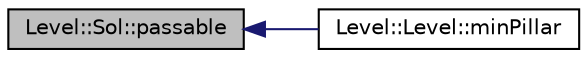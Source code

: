 digraph G
{
  edge [fontname="Helvetica",fontsize="10",labelfontname="Helvetica",labelfontsize="10"];
  node [fontname="Helvetica",fontsize="10",shape=record];
  rankdir="LR";
  Node1 [label="Level::Sol::passable",height=0.2,width=0.4,color="black", fillcolor="grey75", style="filled" fontcolor="black"];
  Node1 -> Node2 [dir="back",color="midnightblue",fontsize="10",style="solid",fontname="Helvetica"];
  Node2 [label="Level::Level::minPillar",height=0.2,width=0.4,color="black", fillcolor="white", style="filled",URL="$class_level_1_1_level.html#a717fc23e0bdcfe685ee0703b866577c1"];
}
